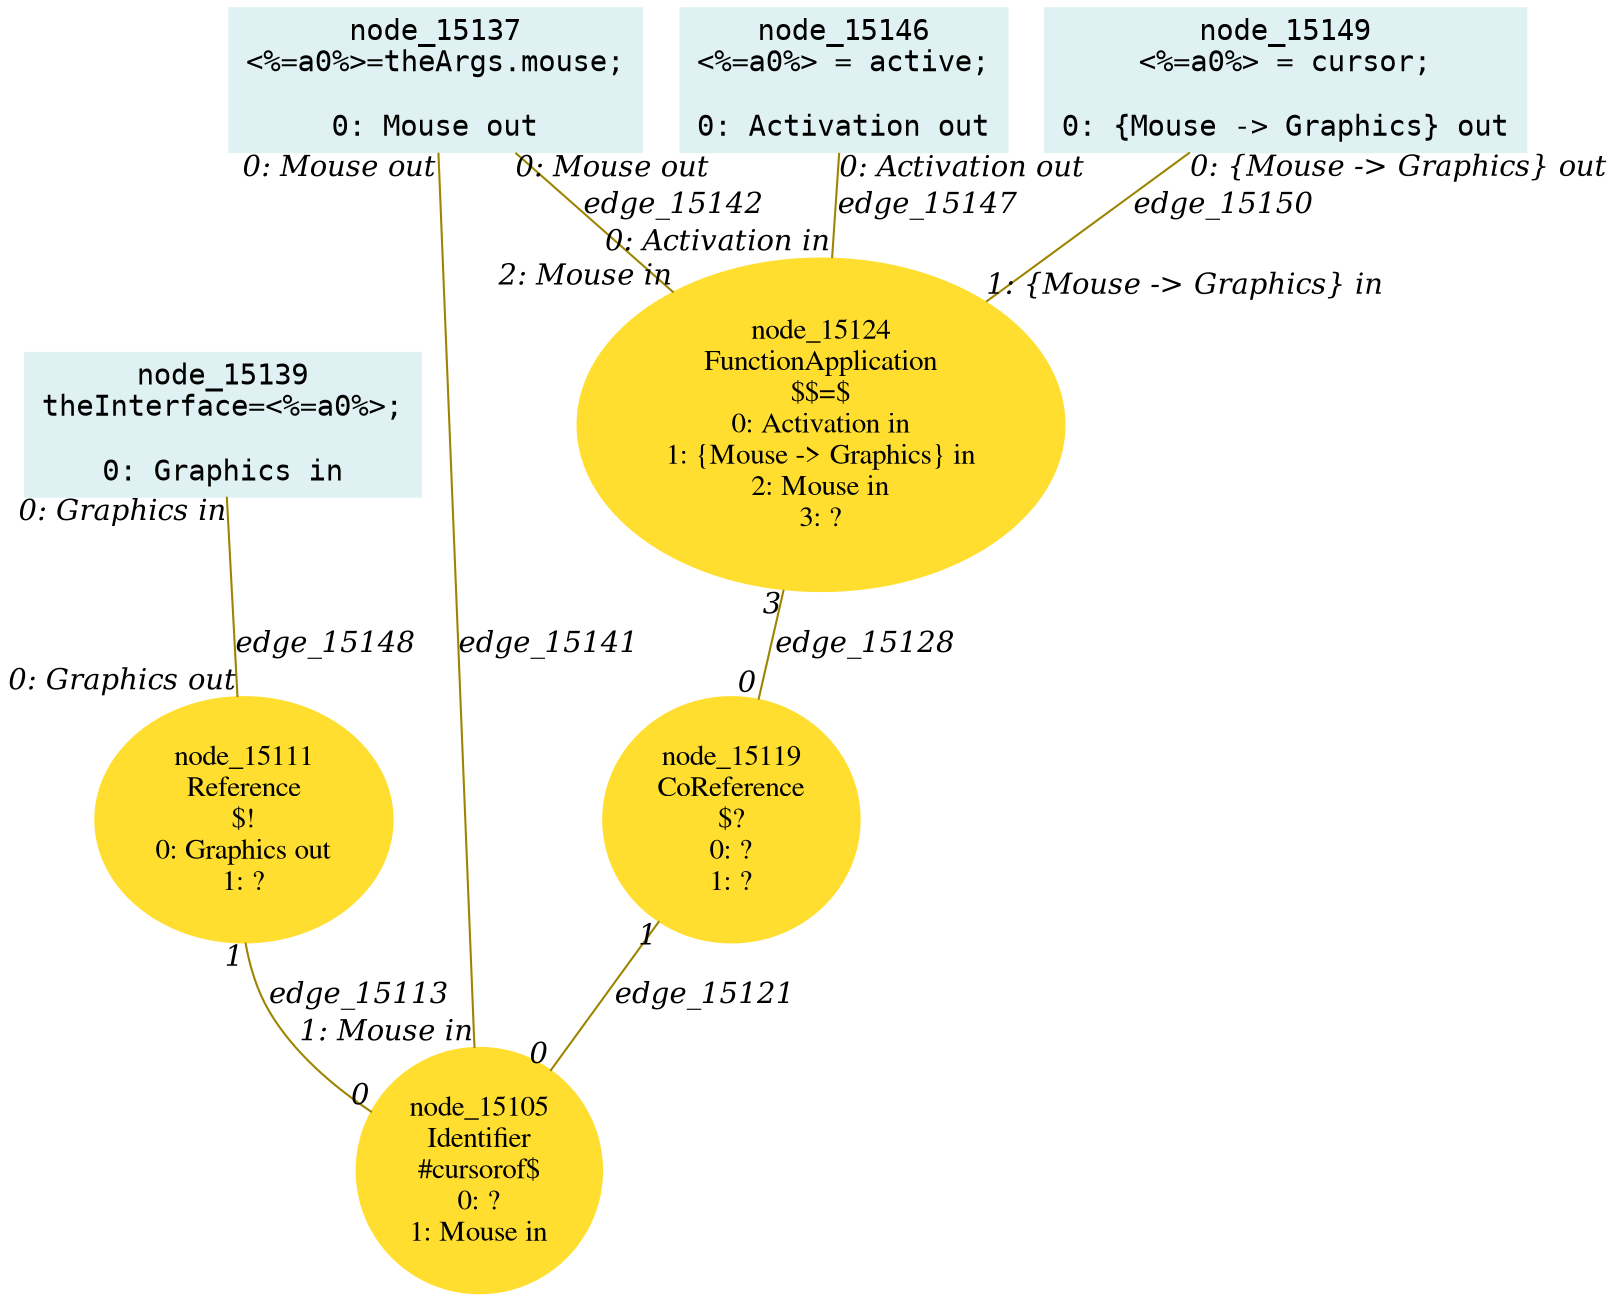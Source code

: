 digraph g{node_15105 [shape="ellipse", style="filled", color="#ffde2f", fontname="Times", label="node_15105
Identifier
#cursorof$
0: ?
1: Mouse in" ]
node_15111 [shape="ellipse", style="filled", color="#ffde2f", fontname="Times", label="node_15111
Reference
$!
0: Graphics out
1: ?" ]
node_15119 [shape="ellipse", style="filled", color="#ffde2f", fontname="Times", label="node_15119
CoReference
$?
0: ?
1: ?" ]
node_15124 [shape="ellipse", style="filled", color="#ffde2f", fontname="Times", label="node_15124
FunctionApplication
$$=$
0: Activation in
1: {Mouse -> Graphics} in
2: Mouse in
3: ?" ]
node_15137 [shape="box", style="filled", color="#dff1f2", fontname="Courier", label="node_15137
<%=a0%>=theArgs.mouse;

0: Mouse out" ]
node_15139 [shape="box", style="filled", color="#dff1f2", fontname="Courier", label="node_15139
theInterface=<%=a0%>;

0: Graphics in" ]
node_15146 [shape="box", style="filled", color="#dff1f2", fontname="Courier", label="node_15146
<%=a0%> = active;

0: Activation out" ]
node_15149 [shape="box", style="filled", color="#dff1f2", fontname="Courier", label="node_15149
<%=a0%> = cursor;

0: {Mouse -> Graphics} out" ]
node_15111 -> node_15105 [dir=none, arrowHead=none, fontname="Times-Italic", arrowsize=1, color="#9d8400", label="edge_15113",  headlabel="0", taillabel="1" ]
node_15119 -> node_15105 [dir=none, arrowHead=none, fontname="Times-Italic", arrowsize=1, color="#9d8400", label="edge_15121",  headlabel="0", taillabel="1" ]
node_15124 -> node_15119 [dir=none, arrowHead=none, fontname="Times-Italic", arrowsize=1, color="#9d8400", label="edge_15128",  headlabel="0", taillabel="3" ]
node_15137 -> node_15105 [dir=none, arrowHead=none, fontname="Times-Italic", arrowsize=1, color="#9d8400", label="edge_15141",  headlabel="1: Mouse in", taillabel="0: Mouse out" ]
node_15137 -> node_15124 [dir=none, arrowHead=none, fontname="Times-Italic", arrowsize=1, color="#9d8400", label="edge_15142",  headlabel="2: Mouse in", taillabel="0: Mouse out" ]
node_15146 -> node_15124 [dir=none, arrowHead=none, fontname="Times-Italic", arrowsize=1, color="#9d8400", label="edge_15147",  headlabel="0: Activation in", taillabel="0: Activation out" ]
node_15139 -> node_15111 [dir=none, arrowHead=none, fontname="Times-Italic", arrowsize=1, color="#9d8400", label="edge_15148",  headlabel="0: Graphics out", taillabel="0: Graphics in" ]
node_15149 -> node_15124 [dir=none, arrowHead=none, fontname="Times-Italic", arrowsize=1, color="#9d8400", label="edge_15150",  headlabel="1: {Mouse -> Graphics} in", taillabel="0: {Mouse -> Graphics} out" ]
}